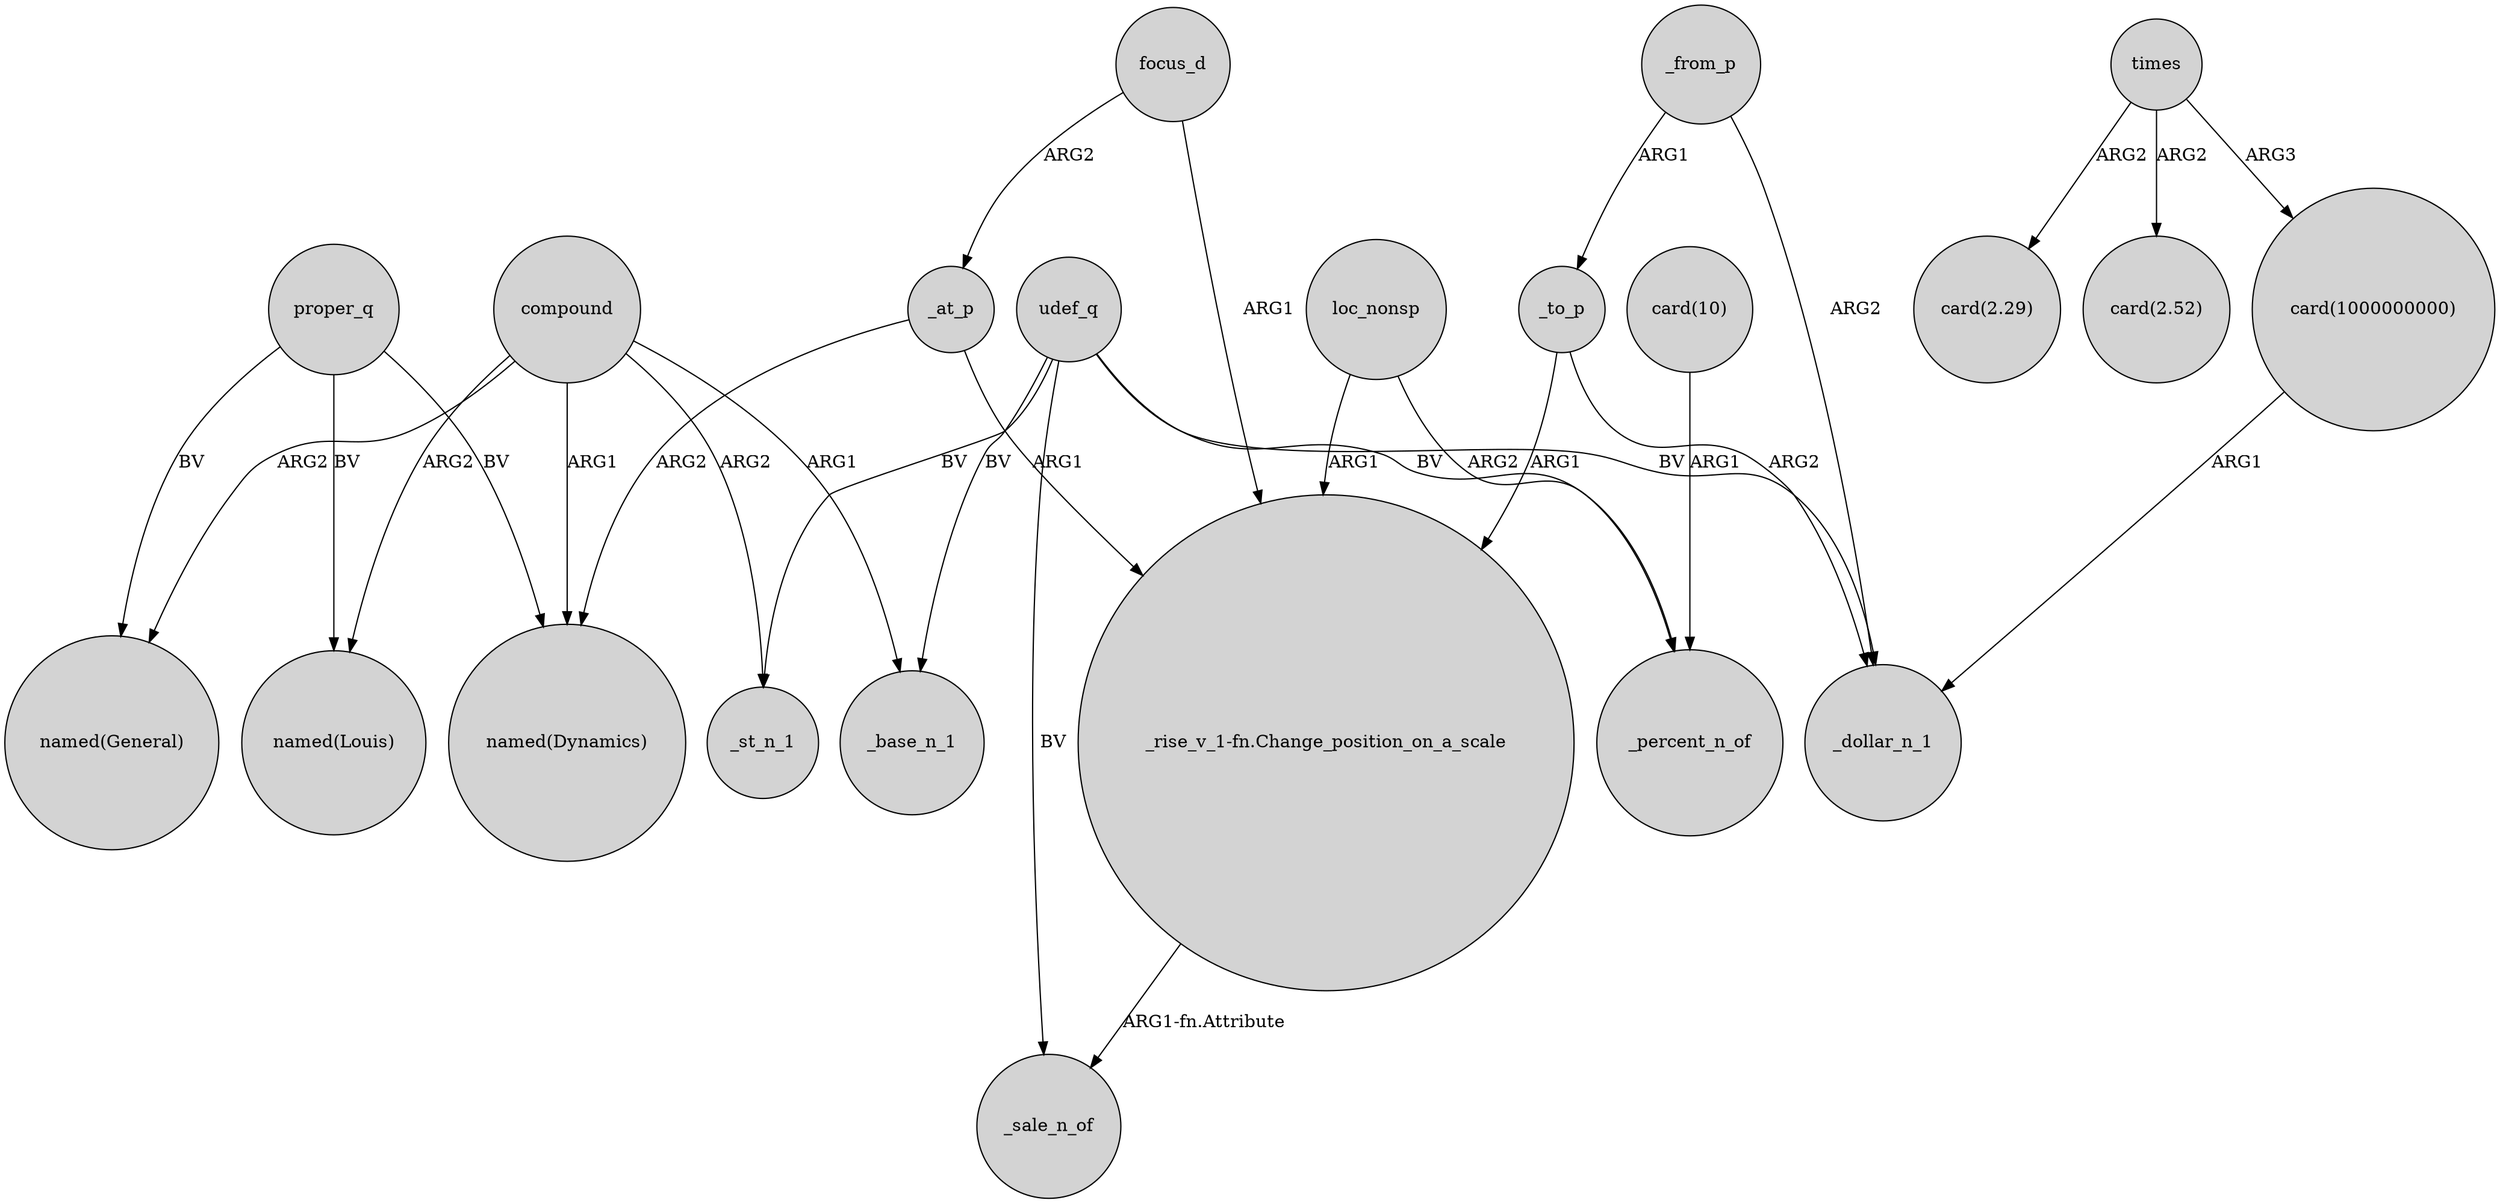 digraph {
	node [shape=circle style=filled]
	udef_q -> _st_n_1 [label=BV]
	"card(1000000000)" -> _dollar_n_1 [label=ARG1]
	"_rise_v_1-fn.Change_position_on_a_scale" -> _sale_n_of [label="ARG1-fn.Attribute"]
	times -> "card(2.29)" [label=ARG2]
	_to_p -> "_rise_v_1-fn.Change_position_on_a_scale" [label=ARG1]
	loc_nonsp -> "_rise_v_1-fn.Change_position_on_a_scale" [label=ARG1]
	compound -> "named(Louis)" [label=ARG2]
	udef_q -> _sale_n_of [label=BV]
	_to_p -> _dollar_n_1 [label=ARG2]
	times -> "card(1000000000)" [label=ARG3]
	focus_d -> _at_p [label=ARG2]
	compound -> "named(Dynamics)" [label=ARG1]
	focus_d -> "_rise_v_1-fn.Change_position_on_a_scale" [label=ARG1]
	_at_p -> "named(Dynamics)" [label=ARG2]
	proper_q -> "named(Dynamics)" [label=BV]
	_at_p -> "_rise_v_1-fn.Change_position_on_a_scale" [label=ARG1]
	times -> "card(2.52)" [label=ARG2]
	udef_q -> _percent_n_of [label=BV]
	udef_q -> _dollar_n_1 [label=BV]
	"card(10)" -> _percent_n_of [label=ARG1]
	proper_q -> "named(General)" [label=BV]
	compound -> _st_n_1 [label=ARG2]
	_from_p -> _to_p [label=ARG1]
	compound -> _base_n_1 [label=ARG1]
	udef_q -> _base_n_1 [label=BV]
	proper_q -> "named(Louis)" [label=BV]
	_from_p -> _dollar_n_1 [label=ARG2]
	compound -> "named(General)" [label=ARG2]
	loc_nonsp -> _percent_n_of [label=ARG2]
}
